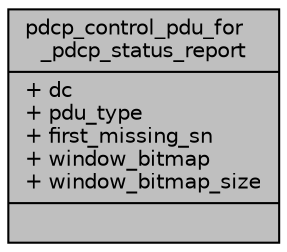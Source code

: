 digraph "pdcp_control_pdu_for_pdcp_status_report"
{
 // LATEX_PDF_SIZE
  edge [fontname="Helvetica",fontsize="10",labelfontname="Helvetica",labelfontsize="10"];
  node [fontname="Helvetica",fontsize="10",shape=record];
  Node1 [label="{pdcp_control_pdu_for\l_pdcp_status_report\n|+ dc\l+ pdu_type\l+ first_missing_sn\l+ window_bitmap\l+ window_bitmap_size\l|}",height=0.2,width=0.4,color="black", fillcolor="grey75", style="filled", fontcolor="black",tooltip=" "];
}
